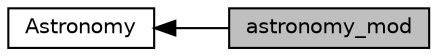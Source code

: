 digraph "astronomy_mod"
{
  edge [fontname="Helvetica",fontsize="10",labelfontname="Helvetica",labelfontsize="10"];
  node [fontname="Helvetica",fontsize="10",shape=box];
  rankdir=LR;
  Node1 [label="astronomy_mod",height=0.2,width=0.4,color="black", fillcolor="grey75", style="filled", fontcolor="black",tooltip="Provides astronomical variables for use by other modules within fms. The only currently used interfac..."];
  Node2 [label="Astronomy",height=0.2,width=0.4,color="black", fillcolor="white", style="filled",URL="$group__astronomy.html",tooltip="Modules and associated files in the astronomy directory."];
  Node2->Node1 [shape=plaintext, dir="back", style="solid"];
}
